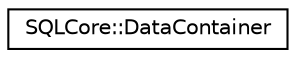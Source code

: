 digraph "Graphical Class Hierarchy"
{
 // LATEX_PDF_SIZE
  edge [fontname="Helvetica",fontsize="10",labelfontname="Helvetica",labelfontsize="10"];
  node [fontname="Helvetica",fontsize="10",shape=record];
  rankdir="LR";
  Node0 [label="SQLCore::DataContainer",height=0.2,width=0.4,color="black", fillcolor="white", style="filled",URL="$class_s_q_l_core_1_1_data_container.html",tooltip=" "];
}
